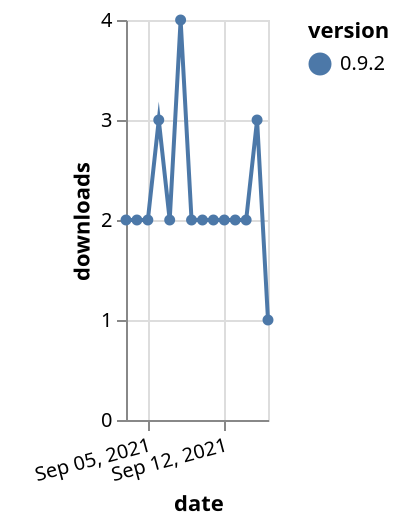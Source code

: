 {"$schema": "https://vega.github.io/schema/vega-lite/v5.json", "description": "A simple bar chart with embedded data.", "data": {"values": [{"date": "2021-09-03", "total": 3038, "delta": 2, "version": "0.9.2"}, {"date": "2021-09-04", "total": 3040, "delta": 2, "version": "0.9.2"}, {"date": "2021-09-05", "total": 3042, "delta": 2, "version": "0.9.2"}, {"date": "2021-09-06", "total": 3045, "delta": 3, "version": "0.9.2"}, {"date": "2021-09-07", "total": 3047, "delta": 2, "version": "0.9.2"}, {"date": "2021-09-08", "total": 3051, "delta": 4, "version": "0.9.2"}, {"date": "2021-09-09", "total": 3053, "delta": 2, "version": "0.9.2"}, {"date": "2021-09-10", "total": 3055, "delta": 2, "version": "0.9.2"}, {"date": "2021-09-11", "total": 3057, "delta": 2, "version": "0.9.2"}, {"date": "2021-09-12", "total": 3059, "delta": 2, "version": "0.9.2"}, {"date": "2021-09-13", "total": 3061, "delta": 2, "version": "0.9.2"}, {"date": "2021-09-14", "total": 3063, "delta": 2, "version": "0.9.2"}, {"date": "2021-09-15", "total": 3066, "delta": 3, "version": "0.9.2"}, {"date": "2021-09-16", "total": 3067, "delta": 1, "version": "0.9.2"}]}, "width": "container", "mark": {"type": "line", "point": {"filled": true}}, "encoding": {"x": {"field": "date", "type": "temporal", "timeUnit": "yearmonthdate", "title": "date", "axis": {"labelAngle": -15}}, "y": {"field": "delta", "type": "quantitative", "title": "downloads"}, "color": {"field": "version", "type": "nominal"}, "tooltip": {"field": "delta"}}}
